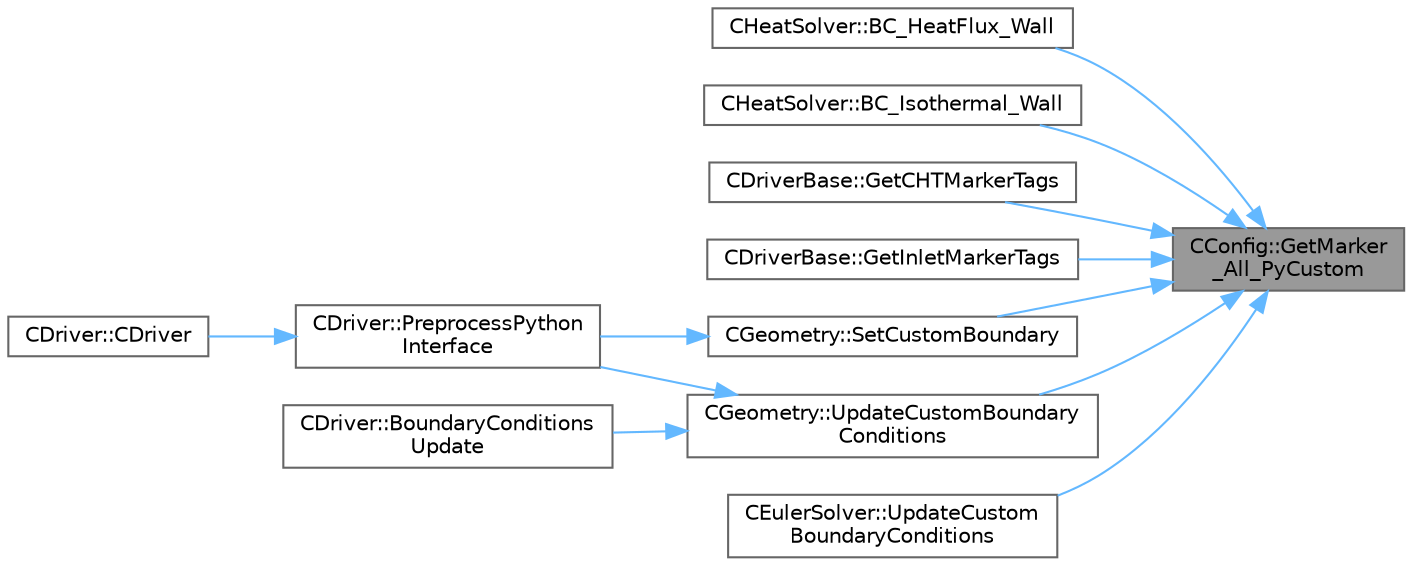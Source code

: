 digraph "CConfig::GetMarker_All_PyCustom"
{
 // LATEX_PDF_SIZE
  bgcolor="transparent";
  edge [fontname=Helvetica,fontsize=10,labelfontname=Helvetica,labelfontsize=10];
  node [fontname=Helvetica,fontsize=10,shape=box,height=0.2,width=0.4];
  rankdir="RL";
  Node1 [id="Node000001",label="CConfig::GetMarker\l_All_PyCustom",height=0.2,width=0.4,color="gray40", fillcolor="grey60", style="filled", fontcolor="black",tooltip="Get the Python customization for a marker val_marker."];
  Node1 -> Node2 [id="edge1_Node000001_Node000002",dir="back",color="steelblue1",style="solid",tooltip=" "];
  Node2 [id="Node000002",label="CHeatSolver::BC_HeatFlux_Wall",height=0.2,width=0.4,color="grey40", fillcolor="white", style="filled",URL="$classCHeatSolver.html#ac8bd9350053fa2937ba6a4262f46fa2a",tooltip="Impose a constant heat-flux condition at the wall."];
  Node1 -> Node3 [id="edge2_Node000001_Node000003",dir="back",color="steelblue1",style="solid",tooltip=" "];
  Node3 [id="Node000003",label="CHeatSolver::BC_Isothermal_Wall",height=0.2,width=0.4,color="grey40", fillcolor="white", style="filled",URL="$classCHeatSolver.html#a8f1b5ef62ec17b74df8c3f95b6a55e31",tooltip="Impose the Navier-Stokes boundary condition (strong)."];
  Node1 -> Node4 [id="edge3_Node000001_Node000004",dir="back",color="steelblue1",style="solid",tooltip=" "];
  Node4 [id="Node000004",label="CDriverBase::GetCHTMarkerTags",height=0.2,width=0.4,color="grey40", fillcolor="white", style="filled",URL="$group__PySU2.html#ga885143fabe4ac3b038e7328bae66a402",tooltip="Get all the CHT boundary marker tags."];
  Node1 -> Node5 [id="edge4_Node000001_Node000005",dir="back",color="steelblue1",style="solid",tooltip=" "];
  Node5 [id="Node000005",label="CDriverBase::GetInletMarkerTags",height=0.2,width=0.4,color="grey40", fillcolor="white", style="filled",URL="$group__PySU2.html#ga28b4a11b8ba5feef8660f4d79ceeafb5",tooltip="Get all the inlet boundary marker tags."];
  Node1 -> Node6 [id="edge5_Node000001_Node000006",dir="back",color="steelblue1",style="solid",tooltip=" "];
  Node6 [id="Node000006",label="CGeometry::SetCustomBoundary",height=0.2,width=0.4,color="grey40", fillcolor="white", style="filled",URL="$classCGeometry.html#a15dd9fe9352493c70f21b217bab034ea",tooltip="Set the data containers for customized boundary conditions."];
  Node6 -> Node7 [id="edge6_Node000006_Node000007",dir="back",color="steelblue1",style="solid",tooltip=" "];
  Node7 [id="Node000007",label="CDriver::PreprocessPython\lInterface",height=0.2,width=0.4,color="grey40", fillcolor="white", style="filled",URL="$classCDriver.html#a2db38ef6359a77231cf866302b0929e8",tooltip="Initialize Python interface functionalities. When using multigrid, it is important to call this after..."];
  Node7 -> Node8 [id="edge7_Node000007_Node000008",dir="back",color="steelblue1",style="solid",tooltip=" "];
  Node8 [id="Node000008",label="CDriver::CDriver",height=0.2,width=0.4,color="grey40", fillcolor="white", style="filled",URL="$classCDriver.html#a3fca4a013a6efa9bbb38fe78a86b5f3d",tooltip="Constructor of the class."];
  Node1 -> Node9 [id="edge8_Node000001_Node000009",dir="back",color="steelblue1",style="solid",tooltip=" "];
  Node9 [id="Node000009",label="CGeometry::UpdateCustomBoundary\lConditions",height=0.2,width=0.4,color="grey40", fillcolor="white", style="filled",URL="$classCGeometry.html#a65d6e849b384ed08a35930f360aedda6",tooltip="Update the multi-grid structure for the customized boundary conditions."];
  Node9 -> Node10 [id="edge9_Node000009_Node000010",dir="back",color="steelblue1",style="solid",tooltip=" "];
  Node10 [id="Node000010",label="CDriver::BoundaryConditions\lUpdate",height=0.2,width=0.4,color="grey40", fillcolor="white", style="filled",URL="$group__PySU2.html#ga77b0a53f8b2462e44d5e34299e3ef1c6",tooltip="Process the boundary conditions and update the multi-grid structure."];
  Node9 -> Node7 [id="edge10_Node000009_Node000007",dir="back",color="steelblue1",style="solid",tooltip=" "];
  Node1 -> Node11 [id="edge11_Node000001_Node000011",dir="back",color="steelblue1",style="solid",tooltip=" "];
  Node11 [id="Node000011",label="CEulerSolver::UpdateCustom\lBoundaryConditions",height=0.2,width=0.4,color="grey40", fillcolor="white", style="filled",URL="$classCEulerSolver.html#afcf86d9b48f3c9c6d221d1e8554fe0d3",tooltip="Update the multi-grid structure for the customized boundary conditions."];
}
